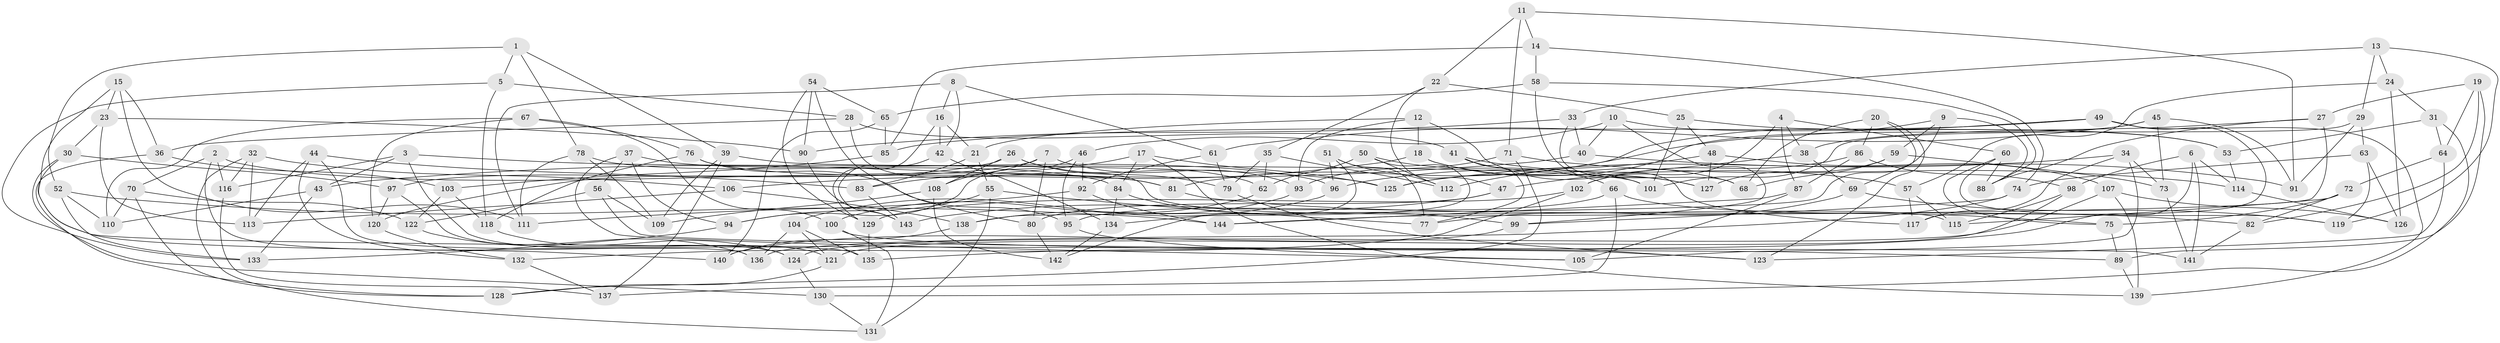 // Generated by graph-tools (version 1.1) at 2025/26/03/09/25 03:26:49]
// undirected, 144 vertices, 288 edges
graph export_dot {
graph [start="1"]
  node [color=gray90,style=filled];
  1;
  2;
  3;
  4;
  5;
  6;
  7;
  8;
  9;
  10;
  11;
  12;
  13;
  14;
  15;
  16;
  17;
  18;
  19;
  20;
  21;
  22;
  23;
  24;
  25;
  26;
  27;
  28;
  29;
  30;
  31;
  32;
  33;
  34;
  35;
  36;
  37;
  38;
  39;
  40;
  41;
  42;
  43;
  44;
  45;
  46;
  47;
  48;
  49;
  50;
  51;
  52;
  53;
  54;
  55;
  56;
  57;
  58;
  59;
  60;
  61;
  62;
  63;
  64;
  65;
  66;
  67;
  68;
  69;
  70;
  71;
  72;
  73;
  74;
  75;
  76;
  77;
  78;
  79;
  80;
  81;
  82;
  83;
  84;
  85;
  86;
  87;
  88;
  89;
  90;
  91;
  92;
  93;
  94;
  95;
  96;
  97;
  98;
  99;
  100;
  101;
  102;
  103;
  104;
  105;
  106;
  107;
  108;
  109;
  110;
  111;
  112;
  113;
  114;
  115;
  116;
  117;
  118;
  119;
  120;
  121;
  122;
  123;
  124;
  125;
  126;
  127;
  128;
  129;
  130;
  131;
  132;
  133;
  134;
  135;
  136;
  137;
  138;
  139;
  140;
  141;
  142;
  143;
  144;
  1 -- 52;
  1 -- 78;
  1 -- 39;
  1 -- 5;
  2 -- 81;
  2 -- 116;
  2 -- 135;
  2 -- 70;
  3 -- 125;
  3 -- 43;
  3 -- 121;
  3 -- 116;
  4 -- 60;
  4 -- 38;
  4 -- 87;
  4 -- 102;
  5 -- 28;
  5 -- 118;
  5 -- 133;
  6 -- 135;
  6 -- 114;
  6 -- 98;
  6 -- 141;
  7 -- 120;
  7 -- 108;
  7 -- 80;
  7 -- 93;
  8 -- 16;
  8 -- 111;
  8 -- 42;
  8 -- 61;
  9 -- 59;
  9 -- 138;
  9 -- 112;
  9 -- 88;
  10 -- 53;
  10 -- 46;
  10 -- 40;
  10 -- 99;
  11 -- 14;
  11 -- 91;
  11 -- 71;
  11 -- 22;
  12 -- 18;
  12 -- 93;
  12 -- 21;
  12 -- 127;
  13 -- 29;
  13 -- 33;
  13 -- 24;
  13 -- 119;
  14 -- 85;
  14 -- 58;
  14 -- 74;
  15 -- 111;
  15 -- 141;
  15 -- 36;
  15 -- 23;
  16 -- 42;
  16 -- 21;
  16 -- 129;
  17 -- 139;
  17 -- 83;
  17 -- 84;
  17 -- 125;
  18 -- 106;
  18 -- 127;
  18 -- 68;
  19 -- 89;
  19 -- 64;
  19 -- 82;
  19 -- 27;
  20 -- 123;
  20 -- 68;
  20 -- 69;
  20 -- 86;
  21 -- 83;
  21 -- 55;
  22 -- 25;
  22 -- 47;
  22 -- 35;
  23 -- 30;
  23 -- 113;
  23 -- 90;
  24 -- 57;
  24 -- 31;
  24 -- 126;
  25 -- 53;
  25 -- 101;
  25 -- 48;
  26 -- 108;
  26 -- 97;
  26 -- 62;
  26 -- 79;
  27 -- 144;
  27 -- 88;
  27 -- 38;
  28 -- 41;
  28 -- 115;
  28 -- 36;
  29 -- 91;
  29 -- 63;
  29 -- 101;
  30 -- 140;
  30 -- 130;
  30 -- 97;
  31 -- 53;
  31 -- 130;
  31 -- 64;
  32 -- 106;
  32 -- 131;
  32 -- 116;
  32 -- 113;
  33 -- 40;
  33 -- 68;
  33 -- 90;
  34 -- 105;
  34 -- 73;
  34 -- 117;
  34 -- 125;
  35 -- 62;
  35 -- 112;
  35 -- 79;
  36 -- 128;
  36 -- 103;
  37 -- 94;
  37 -- 56;
  37 -- 105;
  37 -- 96;
  38 -- 69;
  38 -- 47;
  39 -- 137;
  39 -- 101;
  39 -- 109;
  40 -- 91;
  40 -- 43;
  41 -- 77;
  41 -- 57;
  41 -- 101;
  42 -- 134;
  42 -- 143;
  43 -- 110;
  43 -- 133;
  44 -- 113;
  44 -- 136;
  44 -- 132;
  44 -- 83;
  45 -- 73;
  45 -- 91;
  45 -- 61;
  45 -- 125;
  46 -- 95;
  46 -- 94;
  46 -- 92;
  47 -- 80;
  47 -- 143;
  48 -- 107;
  48 -- 127;
  48 -- 96;
  49 -- 81;
  49 -- 85;
  49 -- 117;
  49 -- 139;
  50 -- 62;
  50 -- 134;
  50 -- 66;
  50 -- 112;
  51 -- 142;
  51 -- 112;
  51 -- 96;
  51 -- 77;
  52 -- 144;
  52 -- 110;
  52 -- 133;
  53 -- 114;
  54 -- 90;
  54 -- 65;
  54 -- 129;
  54 -- 80;
  55 -- 77;
  55 -- 131;
  55 -- 94;
  56 -- 109;
  56 -- 89;
  56 -- 122;
  57 -- 117;
  57 -- 115;
  58 -- 117;
  58 -- 65;
  58 -- 88;
  59 -- 73;
  59 -- 127;
  59 -- 68;
  60 -- 88;
  60 -- 75;
  60 -- 119;
  61 -- 92;
  61 -- 79;
  62 -- 100;
  63 -- 74;
  63 -- 126;
  63 -- 119;
  64 -- 72;
  64 -- 123;
  65 -- 140;
  65 -- 85;
  66 -- 95;
  66 -- 75;
  66 -- 137;
  67 -- 76;
  67 -- 110;
  67 -- 120;
  67 -- 100;
  69 -- 119;
  69 -- 77;
  70 -- 128;
  70 -- 122;
  70 -- 110;
  71 -- 93;
  71 -- 128;
  71 -- 114;
  72 -- 75;
  72 -- 115;
  72 -- 82;
  73 -- 141;
  74 -- 99;
  74 -- 136;
  75 -- 89;
  76 -- 81;
  76 -- 95;
  76 -- 118;
  78 -- 109;
  78 -- 84;
  78 -- 111;
  79 -- 123;
  80 -- 142;
  81 -- 82;
  82 -- 141;
  83 -- 143;
  84 -- 134;
  84 -- 99;
  85 -- 103;
  86 -- 87;
  86 -- 102;
  86 -- 98;
  87 -- 105;
  87 -- 144;
  89 -- 139;
  90 -- 143;
  92 -- 144;
  92 -- 111;
  93 -- 138;
  94 -- 133;
  95 -- 105;
  96 -- 104;
  97 -- 120;
  97 -- 124;
  98 -- 121;
  98 -- 115;
  99 -- 140;
  100 -- 131;
  100 -- 123;
  102 -- 132;
  102 -- 129;
  103 -- 122;
  103 -- 118;
  104 -- 135;
  104 -- 121;
  104 -- 136;
  106 -- 113;
  106 -- 138;
  107 -- 126;
  107 -- 139;
  107 -- 124;
  108 -- 109;
  108 -- 142;
  114 -- 126;
  116 -- 137;
  118 -- 124;
  120 -- 132;
  121 -- 128;
  122 -- 136;
  124 -- 130;
  129 -- 135;
  130 -- 131;
  132 -- 137;
  134 -- 142;
  138 -- 140;
}
